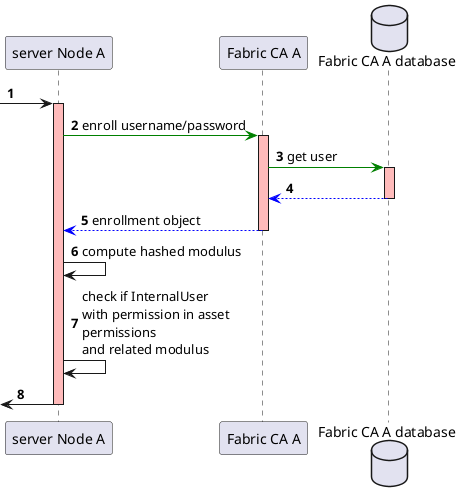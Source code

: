 @startuml

skinparam shadowing false

autonumber

participant "server Node A" as serverA
participant "Fabric CA A" as fcaA
database "Fabric CA A database" as dbA

[-> serverA
activate serverA #FFBBBB

serverA -[#green]> fcaA: enroll username/password
activate fcaA #FFBBBB


fcaA -[#green]> dbA: get user
activate dbA #FFBBBB
fcaA <[#blue]-- dbA
deactivate dbA

serverA <[#blue]-- fcaA: enrollment object
deactivate fcaA

serverA -> serverA: compute hashed modulus

serverA -> serverA: check if InternalUser\nwith permission in asset\npermissions\nand related modulus

[<- serverA

deactivate serverA

@enduml

